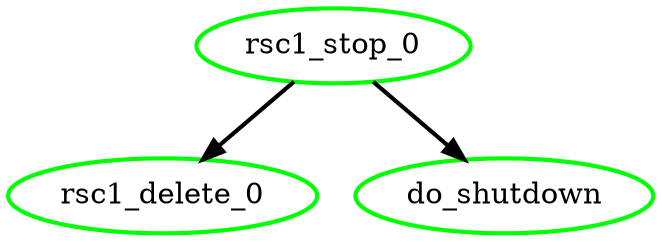 digraph "g" {
	size = "30,30"
"rsc1_stop_0" [ tooltip="node1" style=bold color="green" fontcolor="black" ]
"rsc1_delete_0" [ tooltip="node1" style=bold color="green" fontcolor="black" ]
"do_shutdown" [ tooltip="node1" style=bold color="green" fontcolor="black" ]
"rsc1_stop_0" -> "rsc1_delete_0" [ style = bold]
"rsc1_stop_0" -> "do_shutdown" [ style = bold]
}
